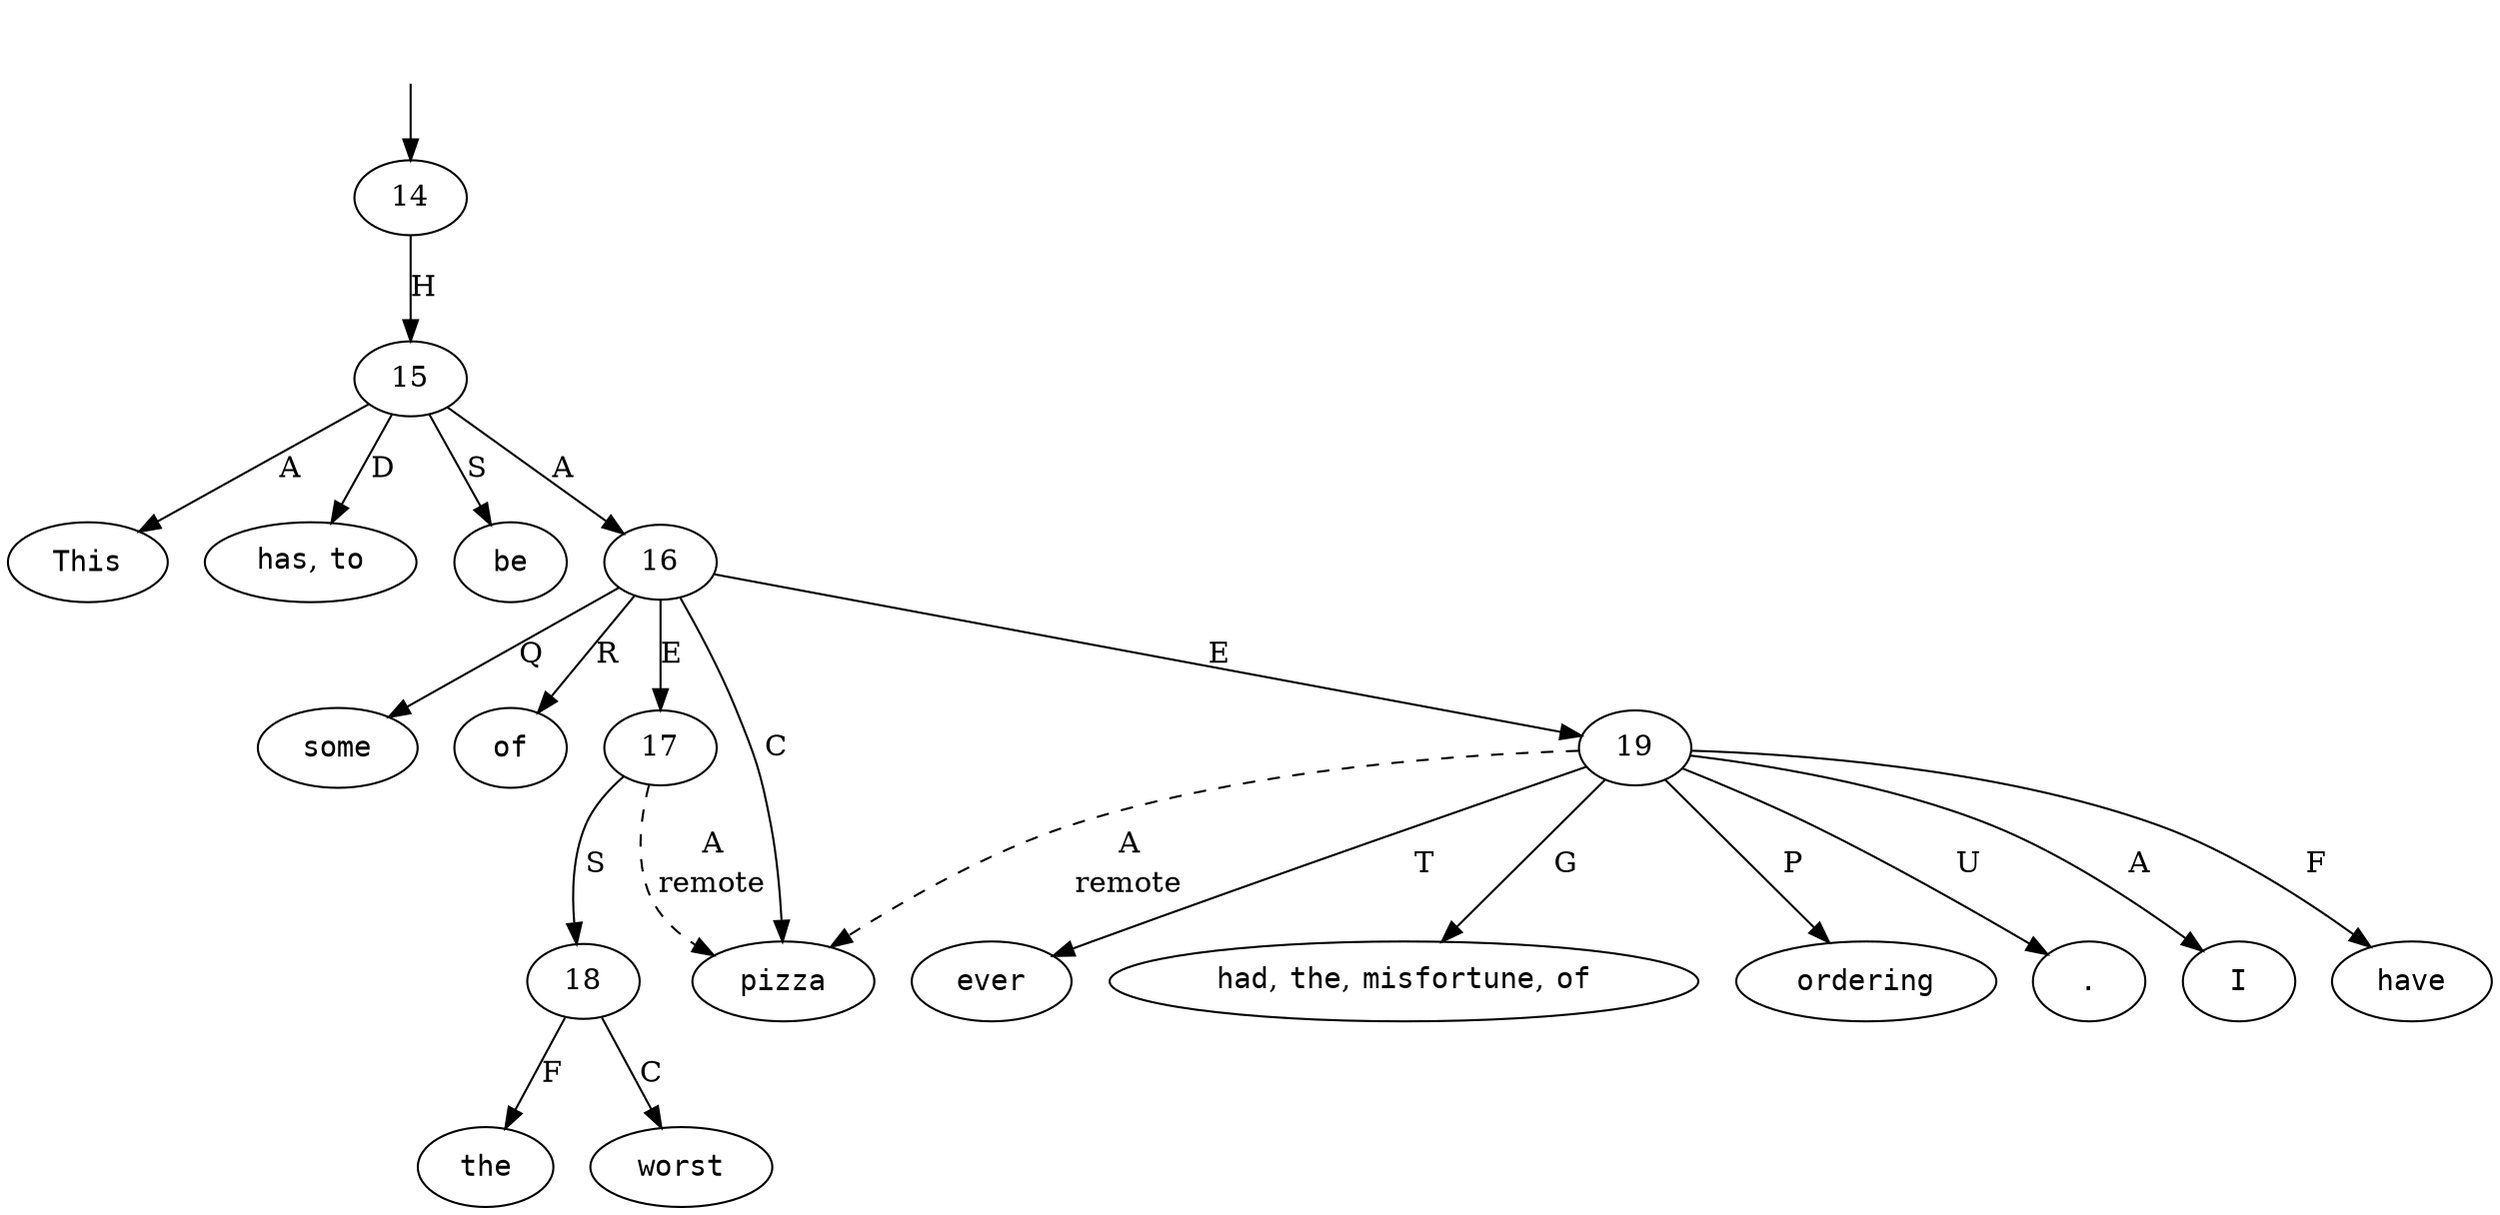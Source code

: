 digraph "361348-0002" {
  top [ style=invis ];
  top -> 14;
  0 [ shape=oval, label=<<table align="center" border="0" cellspacing="0"><tr><td colspan="2"><font face="Courier">This</font></td></tr></table>> ];
  1 [ shape=oval, label=<<table align="center" border="0" cellspacing="0"><tr><td colspan="2"><font face="Courier">has</font>,&nbsp;<font face="Courier">to</font></td></tr></table>> ];
  2 [ shape=oval, label=<<table align="center" border="0" cellspacing="0"><tr><td colspan="2"><font face="Courier">be</font></td></tr></table>> ];
  3 [ shape=oval, label=<<table align="center" border="0" cellspacing="0"><tr><td colspan="2"><font face="Courier">some</font></td></tr></table>> ];
  4 [ shape=oval, label=<<table align="center" border="0" cellspacing="0"><tr><td colspan="2"><font face="Courier">of</font></td></tr></table>> ];
  5 [ shape=oval, label=<<table align="center" border="0" cellspacing="0"><tr><td colspan="2"><font face="Courier">the</font></td></tr></table>> ];
  6 [ shape=oval, label=<<table align="center" border="0" cellspacing="0"><tr><td colspan="2"><font face="Courier">worst</font></td></tr></table>> ];
  7 [ shape=oval, label=<<table align="center" border="0" cellspacing="0"><tr><td colspan="2"><font face="Courier">pizza</font></td></tr></table>> ];
  8 [ shape=oval, label=<<table align="center" border="0" cellspacing="0"><tr><td colspan="2"><font face="Courier">I</font></td></tr></table>> ];
  9 [ shape=oval, label=<<table align="center" border="0" cellspacing="0"><tr><td colspan="2"><font face="Courier">have</font></td></tr></table>> ];
  10 [ shape=oval, label=<<table align="center" border="0" cellspacing="0"><tr><td colspan="2"><font face="Courier">ever</font></td></tr></table>> ];
  11 [ shape=oval, label=<<table align="center" border="0" cellspacing="0"><tr><td colspan="2"><font face="Courier">had</font>,&nbsp;<font face="Courier">the</font>,&nbsp;<font face="Courier">misfortune</font>,&nbsp;<font face="Courier">of</font></td></tr></table>> ];
  12 [ shape=oval, label=<<table align="center" border="0" cellspacing="0"><tr><td colspan="2"><font face="Courier">ordering</font></td></tr></table>> ];
  13 [ shape=oval, label=<<table align="center" border="0" cellspacing="0"><tr><td colspan="2"><font face="Courier">.</font></td></tr></table>> ];
  14 -> 15 [ label="H" ];
  15 -> 16 [ label="A" ];
  15 -> 2 [ label="S" ];
  15 -> 0 [ label="A" ];
  15 -> 1 [ label="D" ];
  16 -> 17 [ label="E" ];
  16 -> 4 [ label="R" ];
  16 -> 3 [ label="Q" ];
  16 -> 19 [ label="E" ];
  16 -> 7 [ label="C" ];
  17 -> 18 [ label="S" ];
  17 -> 7 [ label=<<table align="center" border="0" cellspacing="0"><tr><td colspan="1">A</td></tr><tr><td>remote</td></tr></table>>, style=dashed ];
  18 -> 6 [ label="C" ];
  18 -> 5 [ label="F" ];
  19 -> 7 [ label=<<table align="center" border="0" cellspacing="0"><tr><td colspan="1">A</td></tr><tr><td>remote</td></tr></table>>, style=dashed ];
  19 -> 11 [ label="G" ];
  19 -> 12 [ label="P" ];
  19 -> 9 [ label="F" ];
  19 -> 13 [ label="U" ];
  19 -> 10 [ label="T" ];
  19 -> 8 [ label="A" ];
}

